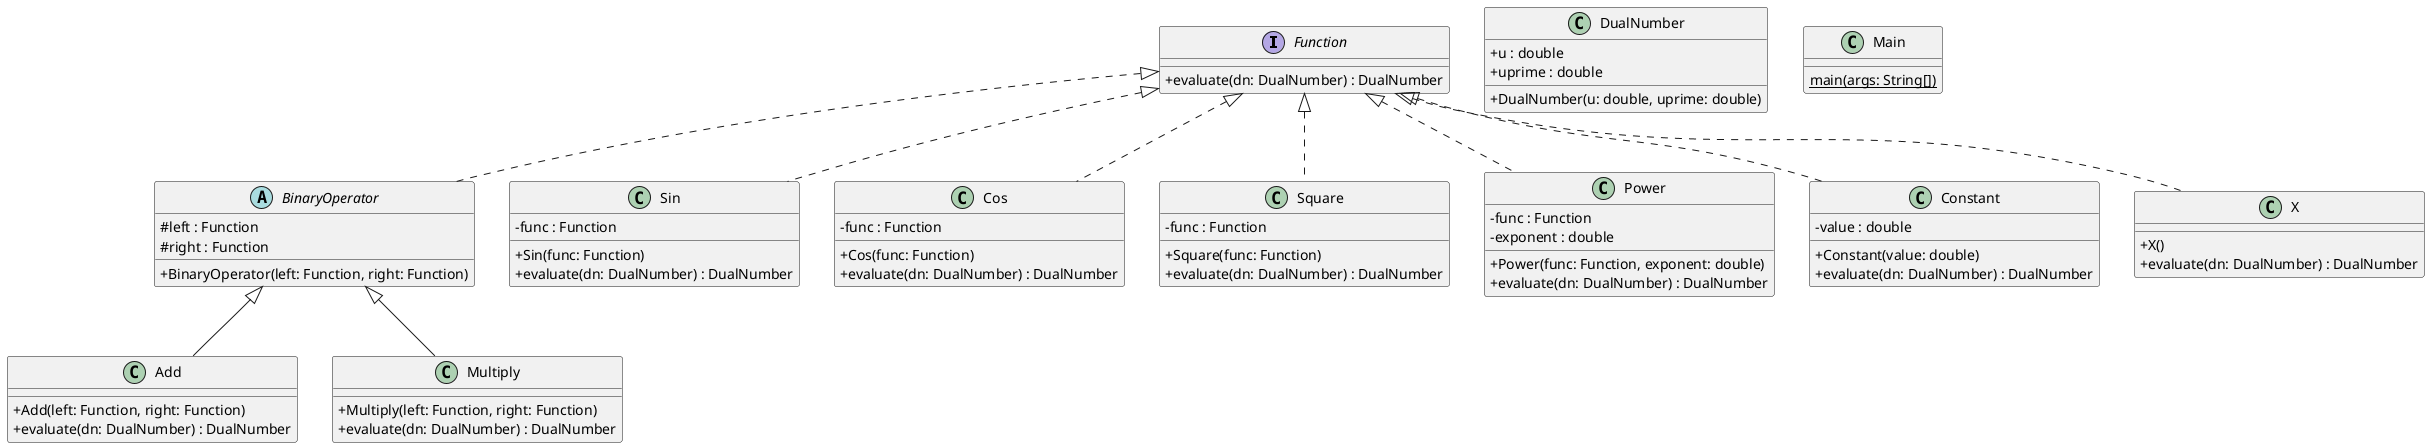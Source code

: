 @startuml
'https://plantuml.com/class-diagram
skinparam classAttributeIconSize 0

interface Function {
  + evaluate(dn: DualNumber) : DualNumber
}

class DualNumber {
  + u : double
  + uprime : double
  + DualNumber(u: double, uprime: double)
}

abstract class BinaryOperator implements Function {
  # left : Function
  # right : Function
  + BinaryOperator(left: Function, right: Function)
}

class Add extends BinaryOperator {
  + Add(left: Function, right: Function)
  + evaluate(dn: DualNumber) : DualNumber
}

class Multiply extends BinaryOperator{
  + Multiply(left: Function, right: Function)
  + evaluate(dn: DualNumber) : DualNumber
}

class Sin implements Function {
  - func : Function
  + Sin(func: Function)
  + evaluate(dn: DualNumber) : DualNumber
}

class Cos implements Function{
  - func : Function
  + Cos(func: Function)
  + evaluate(dn: DualNumber) : DualNumber
}

class Square implements Function {
  - func : Function
  + Square(func: Function)
  + evaluate(dn: DualNumber) : DualNumber
}

class Power implements Function {
  - func : Function
  - exponent : double
  + Power(func: Function, exponent: double)
  + evaluate(dn: DualNumber) : DualNumber
}

class Constant implements Function {
  - value : double
  + Constant(value: double)
  + evaluate(dn: DualNumber) : DualNumber
}

class X implements Function {
  + X()
  + evaluate(dn: DualNumber) : DualNumber
}

class Main {
  {static} main(args: String[])
}


@enduml
